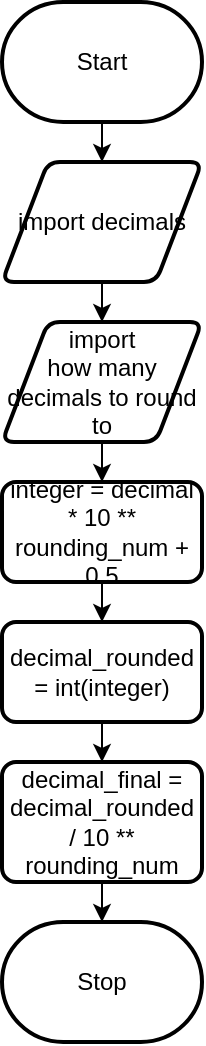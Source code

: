 <mxfile version="14.7.10" type="github">
  <diagram id="bZZ9N40LG-IPXUnFD70m" name="Page-1">
    <mxGraphModel dx="852" dy="514" grid="1" gridSize="10" guides="1" tooltips="1" connect="1" arrows="1" fold="1" page="1" pageScale="1" pageWidth="850" pageHeight="1100" math="0" shadow="0">
      <root>
        <mxCell id="0" />
        <mxCell id="1" parent="0" />
        <mxCell id="cwd7OyEX3Pdemvo5zZcE-8" style="edgeStyle=orthogonalEdgeStyle;rounded=0;orthogonalLoop=1;jettySize=auto;html=1;exitX=0.5;exitY=1;exitDx=0;exitDy=0;exitPerimeter=0;entryX=0.5;entryY=0;entryDx=0;entryDy=0;" edge="1" parent="1" source="cwd7OyEX3Pdemvo5zZcE-1" target="cwd7OyEX3Pdemvo5zZcE-2">
          <mxGeometry relative="1" as="geometry" />
        </mxCell>
        <mxCell id="cwd7OyEX3Pdemvo5zZcE-1" value="Start" style="strokeWidth=2;html=1;shape=mxgraph.flowchart.terminator;whiteSpace=wrap;" vertex="1" parent="1">
          <mxGeometry x="375" y="450" width="100" height="60" as="geometry" />
        </mxCell>
        <mxCell id="cwd7OyEX3Pdemvo5zZcE-9" style="edgeStyle=orthogonalEdgeStyle;rounded=0;orthogonalLoop=1;jettySize=auto;html=1;exitX=0.5;exitY=1;exitDx=0;exitDy=0;entryX=0.5;entryY=0;entryDx=0;entryDy=0;" edge="1" parent="1" source="cwd7OyEX3Pdemvo5zZcE-2" target="cwd7OyEX3Pdemvo5zZcE-3">
          <mxGeometry relative="1" as="geometry" />
        </mxCell>
        <mxCell id="cwd7OyEX3Pdemvo5zZcE-2" value="import decimals" style="shape=parallelogram;html=1;strokeWidth=2;perimeter=parallelogramPerimeter;whiteSpace=wrap;rounded=1;arcSize=12;size=0.23;" vertex="1" parent="1">
          <mxGeometry x="375" y="530" width="100" height="60" as="geometry" />
        </mxCell>
        <mxCell id="cwd7OyEX3Pdemvo5zZcE-10" style="edgeStyle=orthogonalEdgeStyle;rounded=0;orthogonalLoop=1;jettySize=auto;html=1;exitX=0.5;exitY=1;exitDx=0;exitDy=0;entryX=0.5;entryY=0;entryDx=0;entryDy=0;" edge="1" parent="1" source="cwd7OyEX3Pdemvo5zZcE-3" target="cwd7OyEX3Pdemvo5zZcE-4">
          <mxGeometry relative="1" as="geometry" />
        </mxCell>
        <mxCell id="cwd7OyEX3Pdemvo5zZcE-3" value="import &lt;br&gt;how many decimals to round to" style="shape=parallelogram;html=1;strokeWidth=2;perimeter=parallelogramPerimeter;whiteSpace=wrap;rounded=1;arcSize=12;size=0.23;" vertex="1" parent="1">
          <mxGeometry x="375" y="610" width="100" height="60" as="geometry" />
        </mxCell>
        <mxCell id="cwd7OyEX3Pdemvo5zZcE-11" style="edgeStyle=orthogonalEdgeStyle;rounded=0;orthogonalLoop=1;jettySize=auto;html=1;exitX=0.5;exitY=1;exitDx=0;exitDy=0;entryX=0.5;entryY=0;entryDx=0;entryDy=0;" edge="1" parent="1" source="cwd7OyEX3Pdemvo5zZcE-4" target="cwd7OyEX3Pdemvo5zZcE-5">
          <mxGeometry relative="1" as="geometry" />
        </mxCell>
        <mxCell id="cwd7OyEX3Pdemvo5zZcE-4" value="integer = decimal * 10 ** rounding_num + 0.5" style="rounded=1;whiteSpace=wrap;html=1;absoluteArcSize=1;arcSize=14;strokeWidth=2;" vertex="1" parent="1">
          <mxGeometry x="375" y="690" width="100" height="50" as="geometry" />
        </mxCell>
        <mxCell id="cwd7OyEX3Pdemvo5zZcE-12" style="edgeStyle=orthogonalEdgeStyle;rounded=0;orthogonalLoop=1;jettySize=auto;html=1;exitX=0.5;exitY=1;exitDx=0;exitDy=0;entryX=0.5;entryY=0;entryDx=0;entryDy=0;" edge="1" parent="1" source="cwd7OyEX3Pdemvo5zZcE-5" target="cwd7OyEX3Pdemvo5zZcE-6">
          <mxGeometry relative="1" as="geometry" />
        </mxCell>
        <mxCell id="cwd7OyEX3Pdemvo5zZcE-5" value="decimal_rounded = int(integer)" style="rounded=1;whiteSpace=wrap;html=1;absoluteArcSize=1;arcSize=14;strokeWidth=2;" vertex="1" parent="1">
          <mxGeometry x="375" y="760" width="100" height="50" as="geometry" />
        </mxCell>
        <mxCell id="cwd7OyEX3Pdemvo5zZcE-13" style="edgeStyle=orthogonalEdgeStyle;rounded=0;orthogonalLoop=1;jettySize=auto;html=1;exitX=0.5;exitY=1;exitDx=0;exitDy=0;entryX=0.5;entryY=0;entryDx=0;entryDy=0;entryPerimeter=0;" edge="1" parent="1" source="cwd7OyEX3Pdemvo5zZcE-6" target="cwd7OyEX3Pdemvo5zZcE-7">
          <mxGeometry relative="1" as="geometry" />
        </mxCell>
        <mxCell id="cwd7OyEX3Pdemvo5zZcE-6" value="decimal_final = decimal_rounded / 10 ** rounding_num" style="rounded=1;whiteSpace=wrap;html=1;absoluteArcSize=1;arcSize=14;strokeWidth=2;" vertex="1" parent="1">
          <mxGeometry x="375" y="830" width="100" height="60" as="geometry" />
        </mxCell>
        <mxCell id="cwd7OyEX3Pdemvo5zZcE-7" value="Stop" style="strokeWidth=2;html=1;shape=mxgraph.flowchart.terminator;whiteSpace=wrap;" vertex="1" parent="1">
          <mxGeometry x="375" y="910" width="100" height="60" as="geometry" />
        </mxCell>
      </root>
    </mxGraphModel>
  </diagram>
</mxfile>
